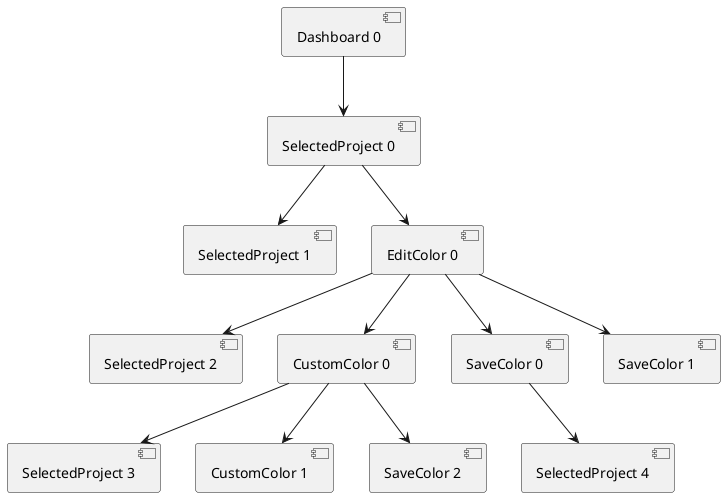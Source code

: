 @startuml
skinparam linetype polyline
[Dashboard 0] -d-> [SelectedProject 0]

[SelectedProject 0] -d-> [SelectedProject 1]
[SelectedProject 0] -d-> [EditColor 0]

[EditColor 0] -d-> [SelectedProject 2]
[EditColor 0] -d-> [CustomColor 0]
[EditColor 0] -d-> [SaveColor 0]
[EditColor 0] -d-> [SaveColor 1]

[CustomColor 0] -d-> [SelectedProject 3]
[CustomColor 0] -d-> [CustomColor 1]
[CustomColor 0] -d-> [SaveColor 2]

[SaveColor 0] -d-> [SelectedProject 4]

@enduml

